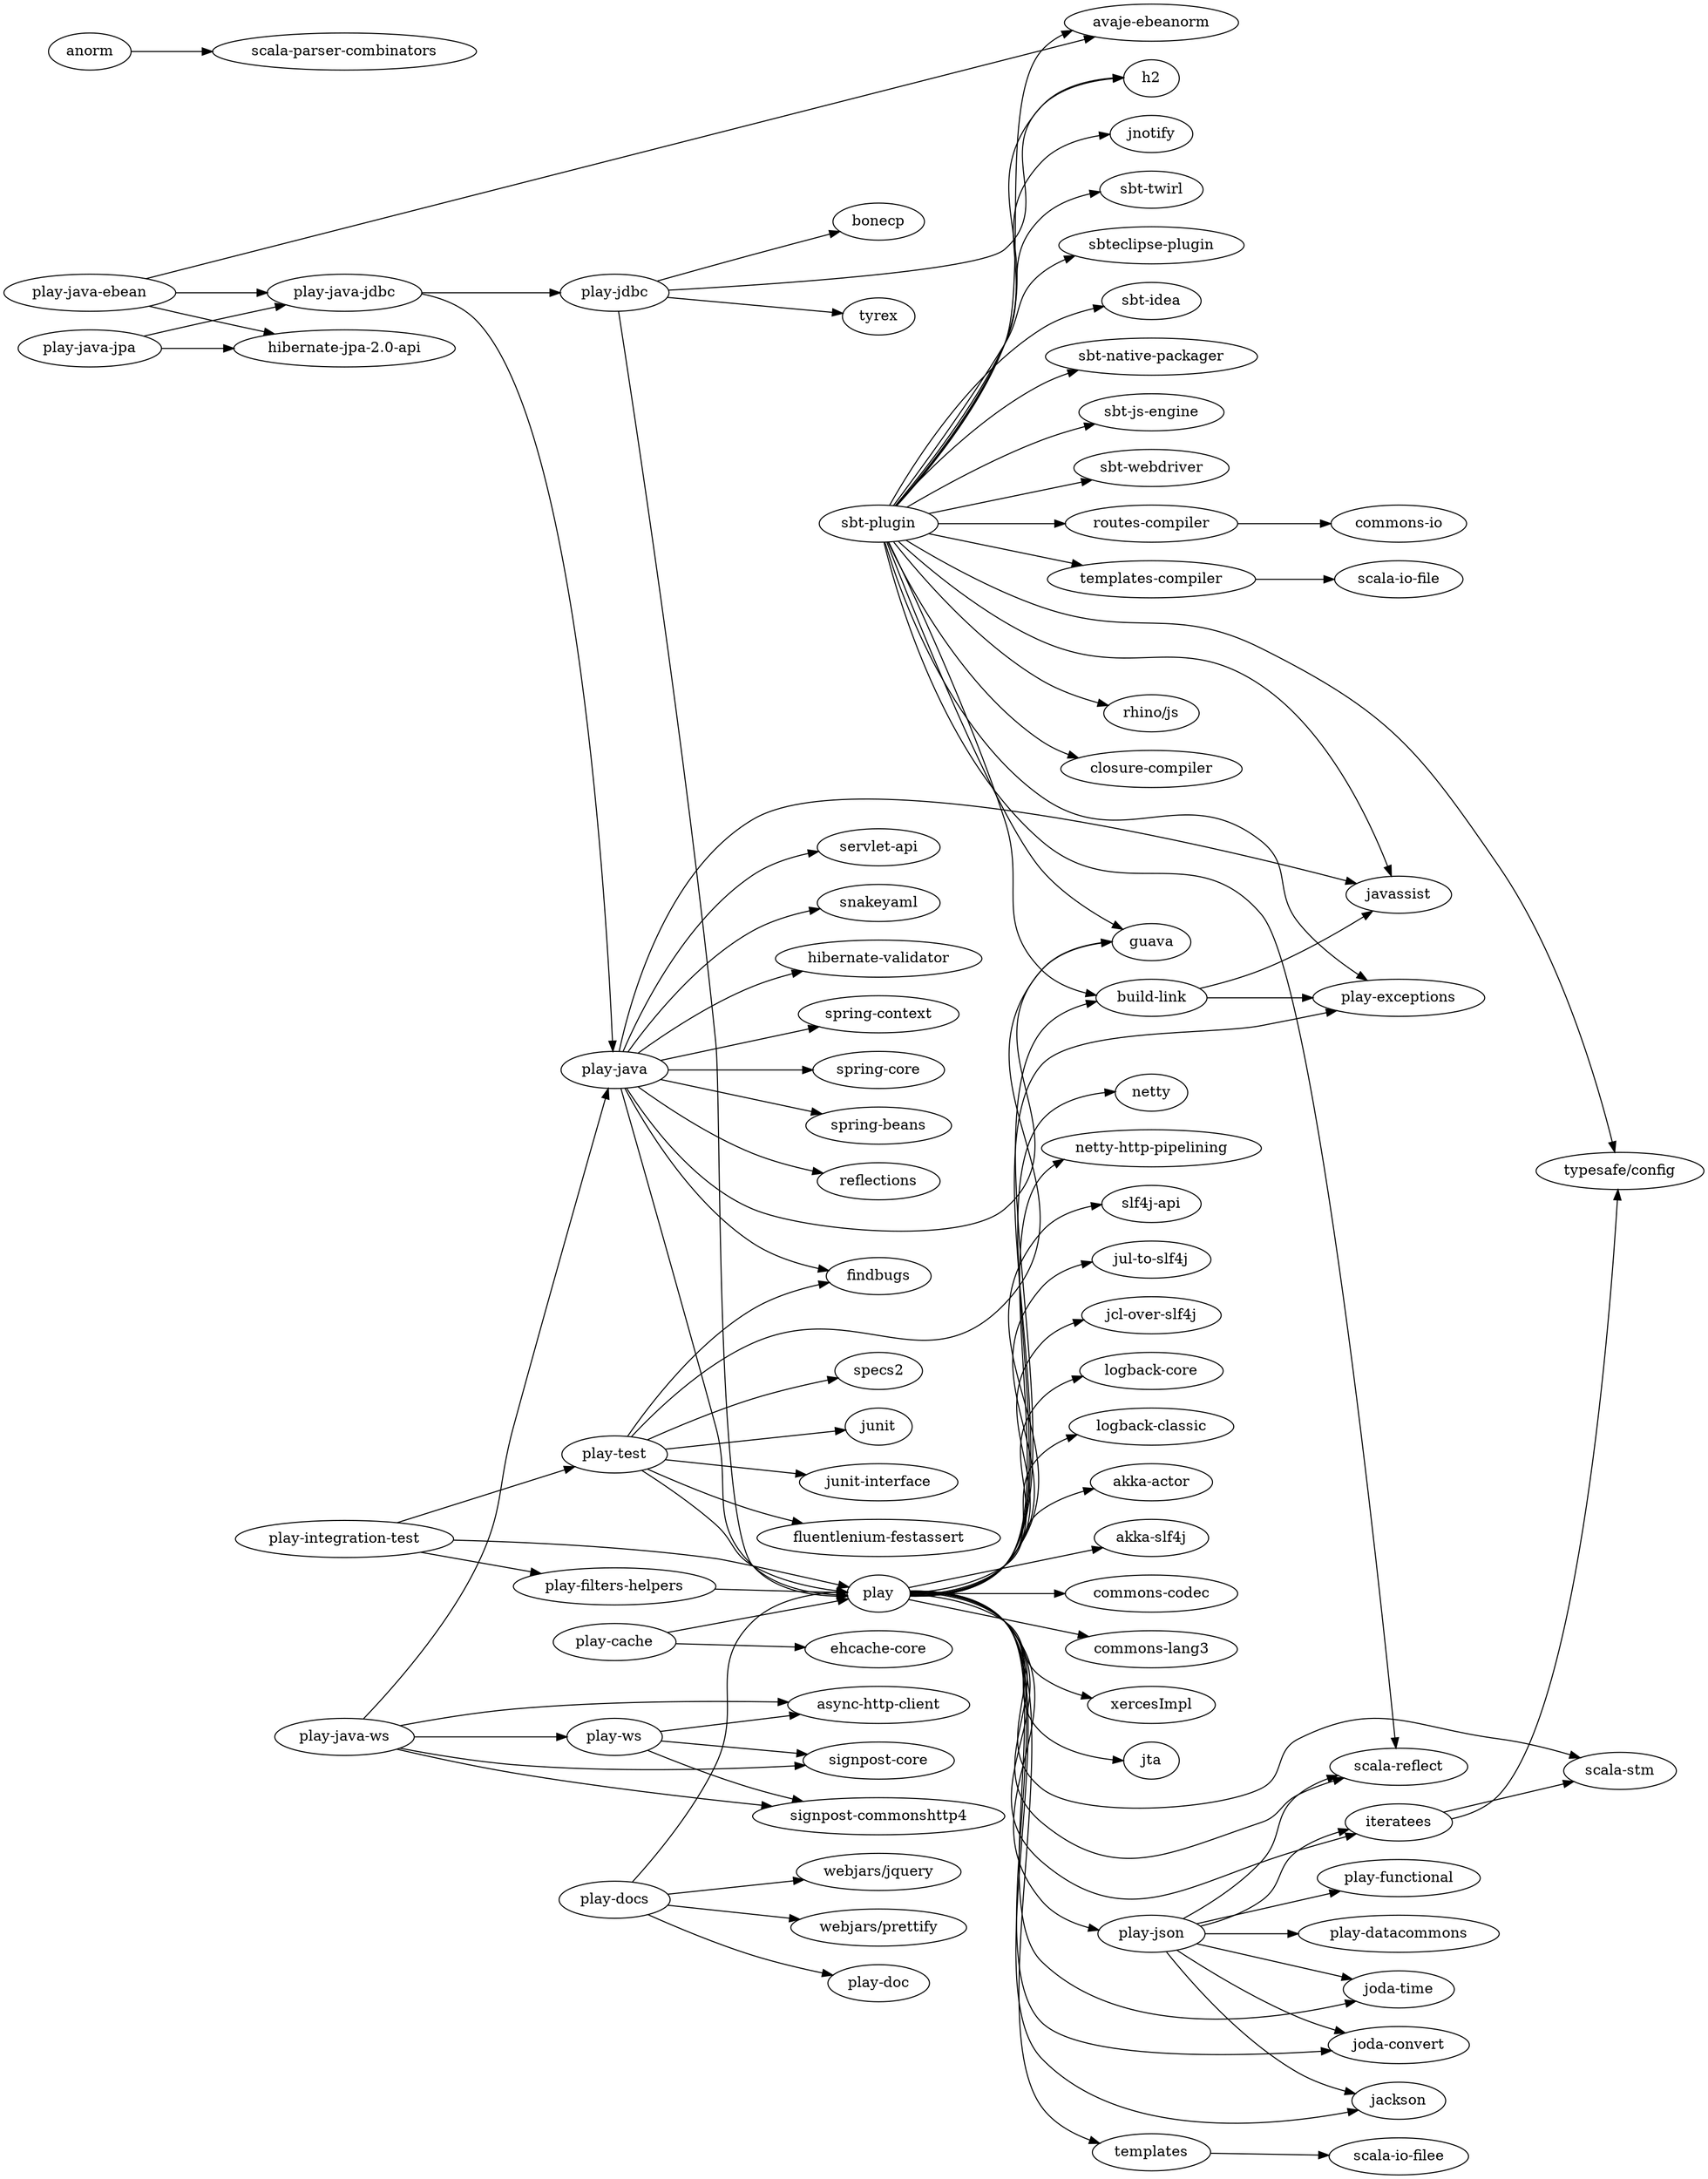 digraph {
  rankdir=LR;

  "templates" -> "scala-io-filee";

  "anorm" -> "scala-parser-combinators";

  "build-link" -> "javassist";
  "build-link" -> "play-exceptions";

  "routes-compiler" -> "commons-io";

  "templates-compiler" -> "scala-io-file";

  "iteratees" -> "scala-stm";
  "iteratees" -> "typesafe/config";

  "play-json" -> "iteratees";
  "play-json" -> "play-functional";
  "play-json" -> "play-datacommons";
  "play-json" -> "joda-time";
  "play-json" -> "joda-convert";
  "play-json" -> "jackson";
  "play-json" -> "scala-reflect";

  "play" -> "templates";
  "play" -> "build-link";
  "play" -> "play-exceptions";
  "play" -> "iteratees";
  "play" -> "play-json";

  "play" -> "netty";
  "play" -> "netty-http-pipelining";
  "play" -> "slf4j-api";
  "play" -> "jul-to-slf4j";
  "play" -> "jcl-over-slf4j";
  "play" -> "logback-core";
  "play" -> "logback-classic";
  "play" -> "akka-actor";
  "play" -> "akka-slf4j";
  "play" -> "scala-stm";
  "play" -> "commons-codec";
  "play" -> "joda-time";
  "play" -> "joda-convert";
  "play" -> "commons-lang3";
  "play" -> "jackson";
  "play" -> "xercesImpl";
  "play" -> "jta";
  "play" -> "scala-reflect";

  "play-ws" -> "async-http-client";
  "play-ws" -> "signpost-core";
  "play-ws" -> "signpost-commonshttp4";

  "play-java-ws" -> "async-http-client";
  "play-java-ws" -> "signpost-core";
  "play-java-ws" -> "signpost-commonshttp4";
  "play-java-ws" -> "play-ws";
  "play-java-ws" -> "play-java";

  "play-java" -> "play";

  "play-java" -> "snakeyaml";
  "play-java" -> "hibernate-validator";
  "play-java" -> "spring-context";
  "play-java" -> "spring-core";
  "play-java" -> "spring-beans";
  "play-java" -> "javassist";
  "play-java" -> "reflections";
  "play-java" -> "guava";
  "play-java" -> "findbugs";
  "play-java" -> "servlet-api";

  "play-jdbc" -> "play";
  "play-jdbc" -> "bonecp";
  "play-jdbc" -> "h2";
  "play-jdbc" -> "tyrex";

  "play-java-jdbc" -> "play-java";
  "play-java-jdbc" -> "play-jdbc";

  "play-java-jpa" -> "play-java-jdbc";
  "play-java-jpa" -> "hibernate-jpa-2.0-api";

  "play-java-ebean" -> "play-java-jdbc";
  "play-java-ebean" -> "hibernate-jpa-2.0-api";
  "play-java-ebean" -> "avaje-ebeanorm";

  "play-test" -> "play";
  "play-test" -> "specs2";
  "play-test" -> "junit";
  "play-test" -> "junit-interface";
  "play-test" -> "fluentlenium-festassert";
  "play-test" -> "guava";
  "play-test" -> "findbugs";

  "play-docs" -> "play";
  "play-docs" -> "play-doc";
  "play-docs" -> "webjars/jquery";
  "play-docs" -> "webjars/prettify";

  "sbt-plugin" -> "build-link";
  "sbt-plugin" -> "play-exceptions";
  "sbt-plugin" -> "routes-compiler";
  "sbt-plugin" -> "templates-compiler";

  "sbt-plugin" -> "scala-reflect";
  "sbt-plugin" -> "typesafe/config";
  "sbt-plugin" -> "rhino/js";
  "sbt-plugin" -> "closure-compiler";
  "sbt-plugin" -> "guava";
  "sbt-plugin" -> "avaje-ebeanorm";
  "sbt-plugin" -> "h2";
  "sbt-plugin" -> "javassist";
  "sbt-plugin" -> "jnotify";
  "sbt-plugin" -> "sbt-twirl";
  "sbt-plugin" -> "sbteclipse-plugin";
  "sbt-plugin" -> "sbt-idea";
  "sbt-plugin" -> "sbt-native-packager";
  "sbt-plugin" -> "sbt-js-engine";
  "sbt-plugin" -> "sbt-webdriver";

  "play-filters-helpers" -> "play";

  "play-integration-test" -> "play";
  "play-integration-test" -> "play-filters-helpers";
  "play-integration-test" -> "play-test";

  "play-cache" -> "play";
  "play-cache" -> "ehcache-core";
}
